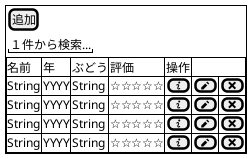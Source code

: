 @startuml
salt
{+
  {
   [追加]
  }
  {
   | "１件から検索..."

  }
  {#
  名前     | 年    | ぶどう    | 評価   | 操作
  String  | YYYY  | String   | ☆☆☆☆☆  | [<&info>] | [<&pencil>] |[<&x>]
  String  | YYYY  | String   | ☆☆☆☆☆  | [<&info>] | [<&pencil>] |[<&x>]
  String  | YYYY  | String   | ☆☆☆☆☆  | [<&info>] | [<&pencil>] |[<&x>]
  String  | YYYY  | String   | ☆☆☆☆☆  | [<&info>] | [<&pencil>] |[<&x>]
  }
}
@enduml